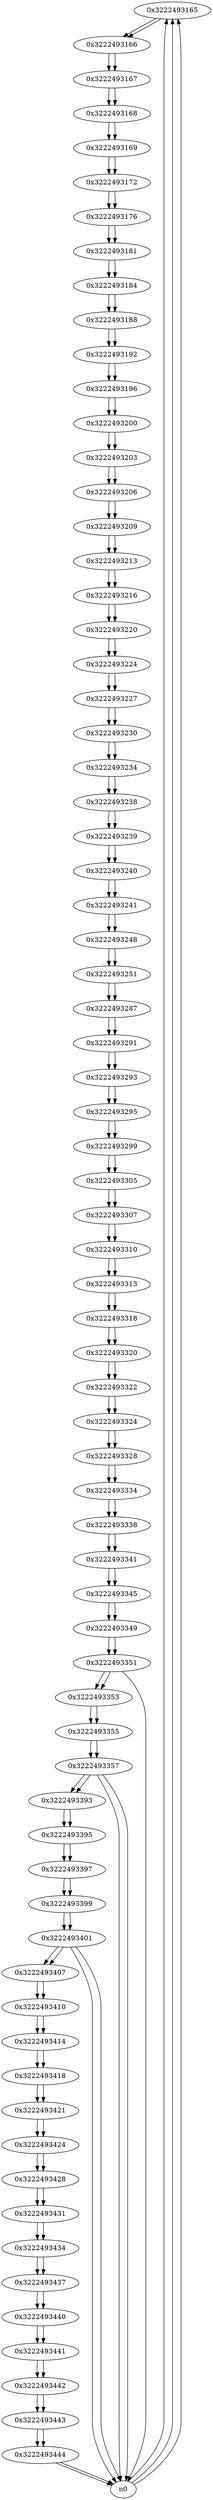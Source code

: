 digraph G{
/* nodes */
  n1 [label="0x3222493165"]
  n2 [label="0x3222493166"]
  n3 [label="0x3222493167"]
  n4 [label="0x3222493168"]
  n5 [label="0x3222493169"]
  n6 [label="0x3222493172"]
  n7 [label="0x3222493176"]
  n8 [label="0x3222493181"]
  n9 [label="0x3222493184"]
  n10 [label="0x3222493188"]
  n11 [label="0x3222493192"]
  n12 [label="0x3222493196"]
  n13 [label="0x3222493200"]
  n14 [label="0x3222493203"]
  n15 [label="0x3222493206"]
  n16 [label="0x3222493209"]
  n17 [label="0x3222493213"]
  n18 [label="0x3222493216"]
  n19 [label="0x3222493220"]
  n20 [label="0x3222493224"]
  n21 [label="0x3222493227"]
  n22 [label="0x3222493230"]
  n23 [label="0x3222493234"]
  n24 [label="0x3222493238"]
  n25 [label="0x3222493239"]
  n26 [label="0x3222493240"]
  n27 [label="0x3222493241"]
  n28 [label="0x3222493248"]
  n29 [label="0x3222493251"]
  n30 [label="0x3222493287"]
  n31 [label="0x3222493291"]
  n32 [label="0x3222493293"]
  n33 [label="0x3222493295"]
  n34 [label="0x3222493299"]
  n35 [label="0x3222493305"]
  n36 [label="0x3222493307"]
  n37 [label="0x3222493310"]
  n38 [label="0x3222493313"]
  n39 [label="0x3222493318"]
  n40 [label="0x3222493320"]
  n41 [label="0x3222493322"]
  n42 [label="0x3222493324"]
  n43 [label="0x3222493328"]
  n44 [label="0x3222493334"]
  n45 [label="0x3222493338"]
  n46 [label="0x3222493341"]
  n47 [label="0x3222493345"]
  n48 [label="0x3222493349"]
  n49 [label="0x3222493351"]
  n50 [label="0x3222493353"]
  n51 [label="0x3222493355"]
  n52 [label="0x3222493357"]
  n53 [label="0x3222493393"]
  n54 [label="0x3222493395"]
  n55 [label="0x3222493397"]
  n56 [label="0x3222493399"]
  n57 [label="0x3222493401"]
  n58 [label="0x3222493407"]
  n59 [label="0x3222493410"]
  n60 [label="0x3222493414"]
  n61 [label="0x3222493418"]
  n62 [label="0x3222493421"]
  n63 [label="0x3222493424"]
  n64 [label="0x3222493428"]
  n65 [label="0x3222493431"]
  n66 [label="0x3222493434"]
  n67 [label="0x3222493437"]
  n68 [label="0x3222493440"]
  n69 [label="0x3222493441"]
  n70 [label="0x3222493442"]
  n71 [label="0x3222493443"]
  n72 [label="0x3222493444"]
/* edges */
n1 -> n2;
n0 -> n1;
n0 -> n1;
n0 -> n1;
n2 -> n3;
n1 -> n2;
n3 -> n4;
n2 -> n3;
n4 -> n5;
n3 -> n4;
n5 -> n6;
n4 -> n5;
n6 -> n7;
n5 -> n6;
n7 -> n8;
n6 -> n7;
n8 -> n9;
n7 -> n8;
n9 -> n10;
n8 -> n9;
n10 -> n11;
n9 -> n10;
n11 -> n12;
n10 -> n11;
n12 -> n13;
n11 -> n12;
n13 -> n14;
n12 -> n13;
n14 -> n15;
n13 -> n14;
n15 -> n16;
n14 -> n15;
n16 -> n17;
n15 -> n16;
n17 -> n18;
n16 -> n17;
n18 -> n19;
n17 -> n18;
n19 -> n20;
n18 -> n19;
n20 -> n21;
n19 -> n20;
n21 -> n22;
n20 -> n21;
n22 -> n23;
n21 -> n22;
n23 -> n24;
n22 -> n23;
n24 -> n25;
n23 -> n24;
n25 -> n26;
n24 -> n25;
n26 -> n27;
n25 -> n26;
n27 -> n28;
n26 -> n27;
n28 -> n29;
n27 -> n28;
n29 -> n30;
n28 -> n29;
n30 -> n31;
n29 -> n30;
n31 -> n32;
n30 -> n31;
n32 -> n33;
n31 -> n32;
n33 -> n34;
n32 -> n33;
n34 -> n35;
n33 -> n34;
n35 -> n36;
n34 -> n35;
n36 -> n37;
n35 -> n36;
n37 -> n38;
n36 -> n37;
n38 -> n39;
n37 -> n38;
n39 -> n40;
n38 -> n39;
n40 -> n41;
n39 -> n40;
n41 -> n42;
n40 -> n41;
n42 -> n43;
n41 -> n42;
n43 -> n44;
n42 -> n43;
n44 -> n45;
n43 -> n44;
n45 -> n46;
n44 -> n45;
n46 -> n47;
n45 -> n46;
n47 -> n48;
n46 -> n47;
n48 -> n49;
n47 -> n48;
n49 -> n50;
n49 -> n0;
n48 -> n49;
n50 -> n51;
n49 -> n50;
n51 -> n52;
n50 -> n51;
n52 -> n0;
n52 -> n53;
n52 -> n0;
n51 -> n52;
n53 -> n54;
n52 -> n53;
n54 -> n55;
n53 -> n54;
n55 -> n56;
n54 -> n55;
n56 -> n57;
n55 -> n56;
n57 -> n0;
n57 -> n58;
n57 -> n0;
n56 -> n57;
n58 -> n59;
n57 -> n58;
n59 -> n60;
n58 -> n59;
n60 -> n61;
n59 -> n60;
n61 -> n62;
n60 -> n61;
n62 -> n63;
n61 -> n62;
n63 -> n64;
n62 -> n63;
n64 -> n65;
n63 -> n64;
n65 -> n66;
n64 -> n65;
n66 -> n67;
n65 -> n66;
n67 -> n68;
n66 -> n67;
n68 -> n69;
n67 -> n68;
n69 -> n70;
n68 -> n69;
n70 -> n71;
n69 -> n70;
n71 -> n72;
n70 -> n71;
n72 -> n0;
n72 -> n0;
n71 -> n72;
}
